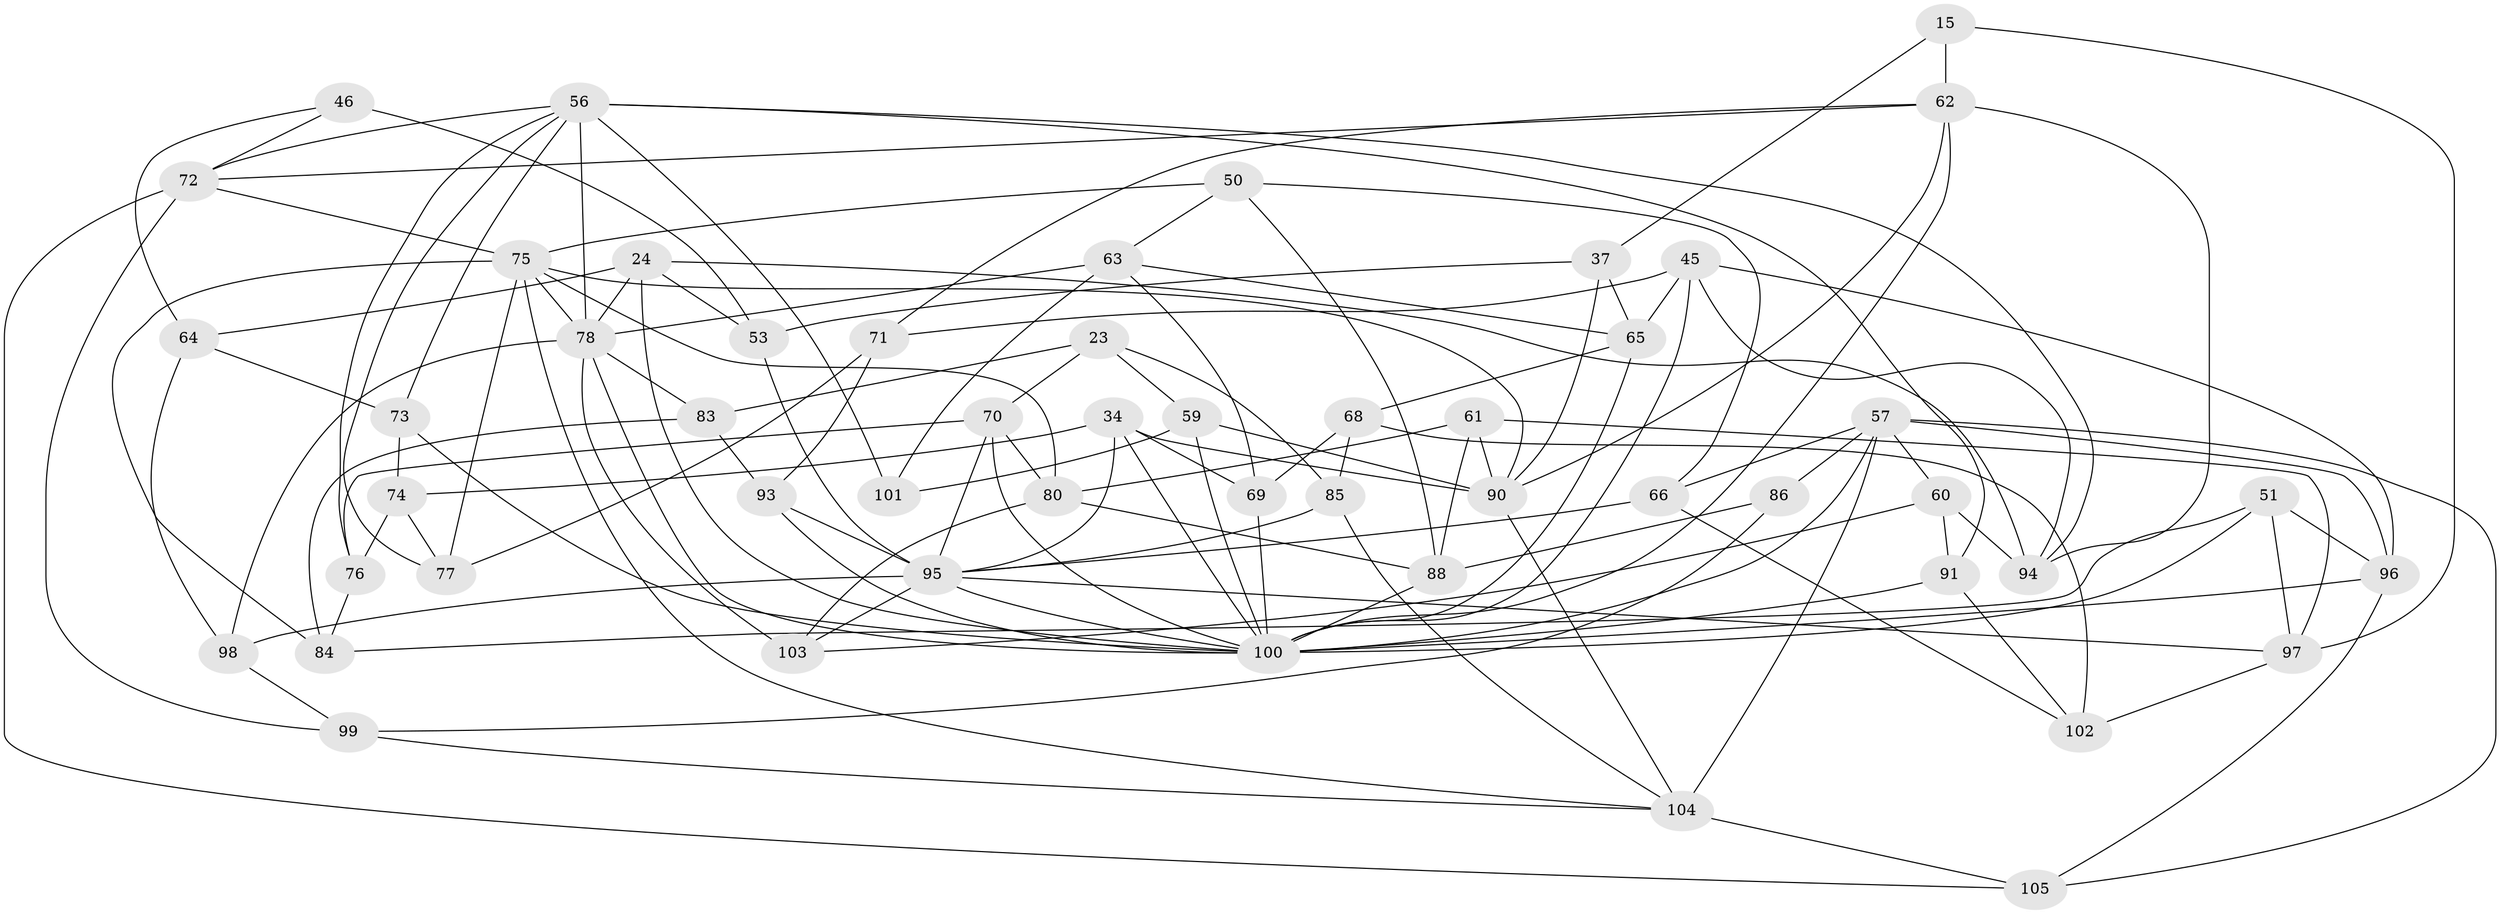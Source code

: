 // original degree distribution, {4: 1.0}
// Generated by graph-tools (version 1.1) at 2025/56/03/09/25 04:56:49]
// undirected, 52 vertices, 129 edges
graph export_dot {
graph [start="1"]
  node [color=gray90,style=filled];
  15;
  23 [super="+18"];
  24 [super="+8"];
  34 [super="+28+33"];
  37;
  45 [super="+36"];
  46;
  50;
  51 [super="+44"];
  53 [super="+43"];
  56 [super="+19+52"];
  57 [super="+10+55"];
  59 [super="+54"];
  60;
  61 [super="+27"];
  62 [super="+13+17"];
  63 [super="+47"];
  64;
  65 [super="+5+7"];
  66;
  68;
  69;
  70 [super="+25"];
  71;
  72 [super="+39"];
  73;
  74;
  75 [super="+29+32"];
  76;
  77;
  78 [super="+40"];
  80 [super="+20"];
  83;
  84;
  85;
  86;
  88 [super="+58"];
  90 [super="+4+16+87"];
  91;
  93;
  94 [super="+12"];
  95 [super="+26+89"];
  96 [super="+14"];
  97 [super="+9"];
  98;
  99;
  100 [super="+92+48+82+81"];
  101;
  102;
  103;
  104 [super="+67"];
  105;
  15 -- 62 [weight=2];
  15 -- 37;
  15 -- 97;
  23 -- 83;
  23 -- 70 [weight=2];
  23 -- 59 [weight=2];
  23 -- 85;
  24 -- 53;
  24 -- 94 [weight=2];
  24 -- 64;
  24 -- 100;
  24 -- 78;
  34 -- 95 [weight=3];
  34 -- 90 [weight=2];
  34 -- 74;
  34 -- 69;
  34 -- 100;
  37 -- 53;
  37 -- 90;
  37 -- 65;
  45 -- 94;
  45 -- 96;
  45 -- 65 [weight=2];
  45 -- 71;
  45 -- 100;
  46 -- 64;
  46 -- 72;
  46 -- 53 [weight=2];
  50 -- 88;
  50 -- 66;
  50 -- 63;
  50 -- 75;
  51 -- 84;
  51 -- 96 [weight=2];
  51 -- 97;
  51 -- 100 [weight=2];
  53 -- 95 [weight=2];
  56 -- 91;
  56 -- 76;
  56 -- 78;
  56 -- 73;
  56 -- 94;
  56 -- 72;
  56 -- 77;
  56 -- 101;
  57 -- 60;
  57 -- 104 [weight=2];
  57 -- 96;
  57 -- 100 [weight=2];
  57 -- 66;
  57 -- 86 [weight=2];
  57 -- 105;
  59 -- 101;
  59 -- 90;
  59 -- 100 [weight=2];
  60 -- 91;
  60 -- 94;
  60 -- 103;
  61 -- 88;
  61 -- 97 [weight=2];
  61 -- 80 [weight=2];
  61 -- 90;
  62 -- 71;
  62 -- 90 [weight=2];
  62 -- 94;
  62 -- 72;
  62 -- 100;
  63 -- 101 [weight=2];
  63 -- 69;
  63 -- 65 [weight=2];
  63 -- 78 [weight=2];
  64 -- 73;
  64 -- 98;
  65 -- 68;
  65 -- 100 [weight=2];
  66 -- 102;
  66 -- 95;
  68 -- 69;
  68 -- 85;
  68 -- 102;
  69 -- 100;
  70 -- 80;
  70 -- 95 [weight=2];
  70 -- 76;
  70 -- 100 [weight=2];
  71 -- 77;
  71 -- 93;
  72 -- 105;
  72 -- 75;
  72 -- 99;
  73 -- 74;
  73 -- 100;
  74 -- 77;
  74 -- 76;
  75 -- 104;
  75 -- 90;
  75 -- 77;
  75 -- 80;
  75 -- 84;
  75 -- 78;
  76 -- 84;
  78 -- 83;
  78 -- 100 [weight=2];
  78 -- 98;
  78 -- 103;
  80 -- 103;
  80 -- 88;
  83 -- 93;
  83 -- 84;
  85 -- 95;
  85 -- 104;
  86 -- 99;
  86 -- 88;
  88 -- 100 [weight=2];
  90 -- 104 [weight=2];
  91 -- 102;
  91 -- 100;
  93 -- 95;
  93 -- 100;
  95 -- 97;
  95 -- 98;
  95 -- 103;
  95 -- 100;
  96 -- 105;
  96 -- 100;
  97 -- 102;
  98 -- 99;
  99 -- 104;
  104 -- 105;
}
